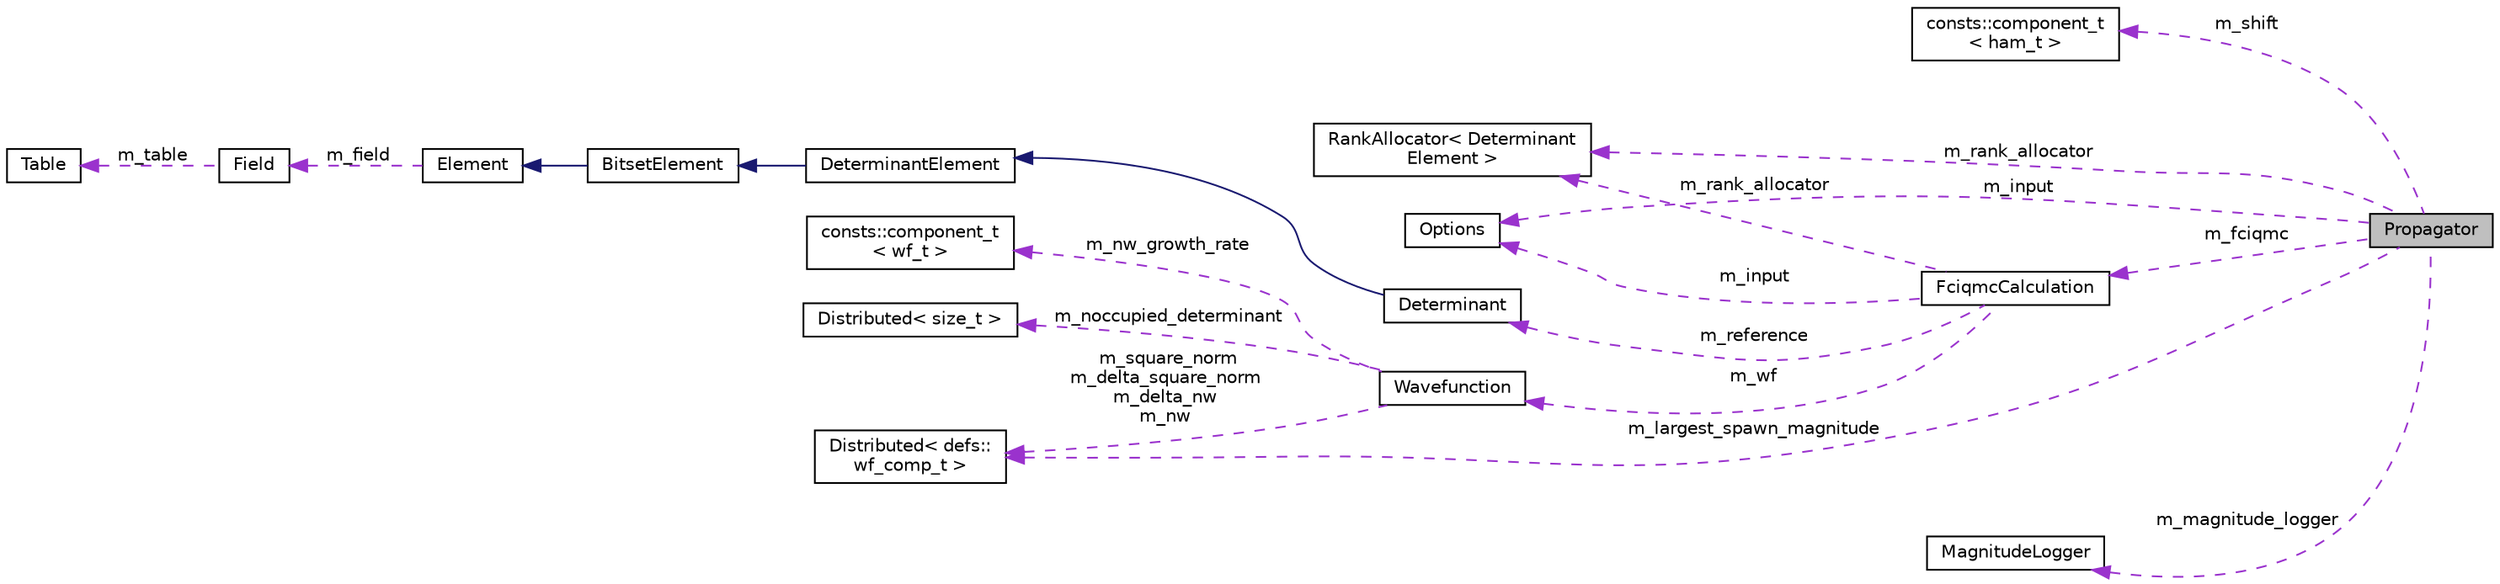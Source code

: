 digraph "Propagator"
{
  edge [fontname="Helvetica",fontsize="10",labelfontname="Helvetica",labelfontsize="10"];
  node [fontname="Helvetica",fontsize="10",shape=record];
  rankdir="LR";
  Node1 [label="Propagator",height=0.2,width=0.4,color="black", fillcolor="grey75", style="filled", fontcolor="black"];
  Node2 -> Node1 [dir="back",color="darkorchid3",fontsize="10",style="dashed",label=" m_shift" ];
  Node2 [label="consts::component_t\l\< ham_t \>",height=0.2,width=0.4,color="black", fillcolor="white", style="filled",URL="$structconsts_1_1component__t.html"];
  Node3 -> Node1 [dir="back",color="darkorchid3",fontsize="10",style="dashed",label=" m_input" ];
  Node3 [label="Options",height=0.2,width=0.4,color="black", fillcolor="white", style="filled",URL="$structOptions.html"];
  Node4 -> Node1 [dir="back",color="darkorchid3",fontsize="10",style="dashed",label=" m_fciqmc" ];
  Node4 [label="FciqmcCalculation",height=0.2,width=0.4,color="black", fillcolor="white", style="filled",URL="$classFciqmcCalculation.html"];
  Node3 -> Node4 [dir="back",color="darkorchid3",fontsize="10",style="dashed",label=" m_input" ];
  Node5 -> Node4 [dir="back",color="darkorchid3",fontsize="10",style="dashed",label=" m_rank_allocator" ];
  Node5 [label="RankAllocator\< Determinant\lElement \>",height=0.2,width=0.4,color="black", fillcolor="white", style="filled",URL="$classRankAllocator.html"];
  Node6 -> Node4 [dir="back",color="darkorchid3",fontsize="10",style="dashed",label=" m_reference" ];
  Node6 [label="Determinant",height=0.2,width=0.4,color="black", fillcolor="white", style="filled",URL="$classDeterminant.html"];
  Node7 -> Node6 [dir="back",color="midnightblue",fontsize="10",style="solid"];
  Node7 [label="DeterminantElement",height=0.2,width=0.4,color="black", fillcolor="white", style="filled",URL="$classDeterminantElement.html"];
  Node8 -> Node7 [dir="back",color="midnightblue",fontsize="10",style="solid"];
  Node8 [label="BitsetElement",height=0.2,width=0.4,color="black", fillcolor="white", style="filled",URL="$classBitsetElement.html"];
  Node9 -> Node8 [dir="back",color="midnightblue",fontsize="10",style="solid"];
  Node9 [label="Element",height=0.2,width=0.4,color="black", fillcolor="white", style="filled",URL="$classElement.html"];
  Node10 -> Node9 [dir="back",color="darkorchid3",fontsize="10",style="dashed",label=" m_field" ];
  Node10 [label="Field",height=0.2,width=0.4,color="black", fillcolor="white", style="filled",URL="$classField.html"];
  Node11 -> Node10 [dir="back",color="darkorchid3",fontsize="10",style="dashed",label=" m_table" ];
  Node11 [label="Table",height=0.2,width=0.4,color="black", fillcolor="white", style="filled",URL="$classTable.html"];
  Node12 -> Node4 [dir="back",color="darkorchid3",fontsize="10",style="dashed",label=" m_wf" ];
  Node12 [label="Wavefunction",height=0.2,width=0.4,color="black", fillcolor="white", style="filled",URL="$classWavefunction.html"];
  Node13 -> Node12 [dir="back",color="darkorchid3",fontsize="10",style="dashed",label=" m_square_norm\nm_delta_square_norm\nm_delta_nw\nm_nw" ];
  Node13 [label="Distributed\< defs::\lwf_comp_t \>",height=0.2,width=0.4,color="black", fillcolor="white", style="filled",URL="$classDistributed.html"];
  Node14 -> Node12 [dir="back",color="darkorchid3",fontsize="10",style="dashed",label=" m_nw_growth_rate" ];
  Node14 [label="consts::component_t\l\< wf_t \>",height=0.2,width=0.4,color="black", fillcolor="white", style="filled",URL="$structconsts_1_1component__t.html"];
  Node15 -> Node12 [dir="back",color="darkorchid3",fontsize="10",style="dashed",label=" m_noccupied_determinant" ];
  Node15 [label="Distributed\< size_t \>",height=0.2,width=0.4,color="black", fillcolor="white", style="filled",URL="$classDistributed.html"];
  Node5 -> Node1 [dir="back",color="darkorchid3",fontsize="10",style="dashed",label=" m_rank_allocator" ];
  Node16 -> Node1 [dir="back",color="darkorchid3",fontsize="10",style="dashed",label=" m_magnitude_logger" ];
  Node16 [label="MagnitudeLogger",height=0.2,width=0.4,color="black", fillcolor="white", style="filled",URL="$classMagnitudeLogger.html"];
  Node13 -> Node1 [dir="back",color="darkorchid3",fontsize="10",style="dashed",label=" m_largest_spawn_magnitude" ];
}
